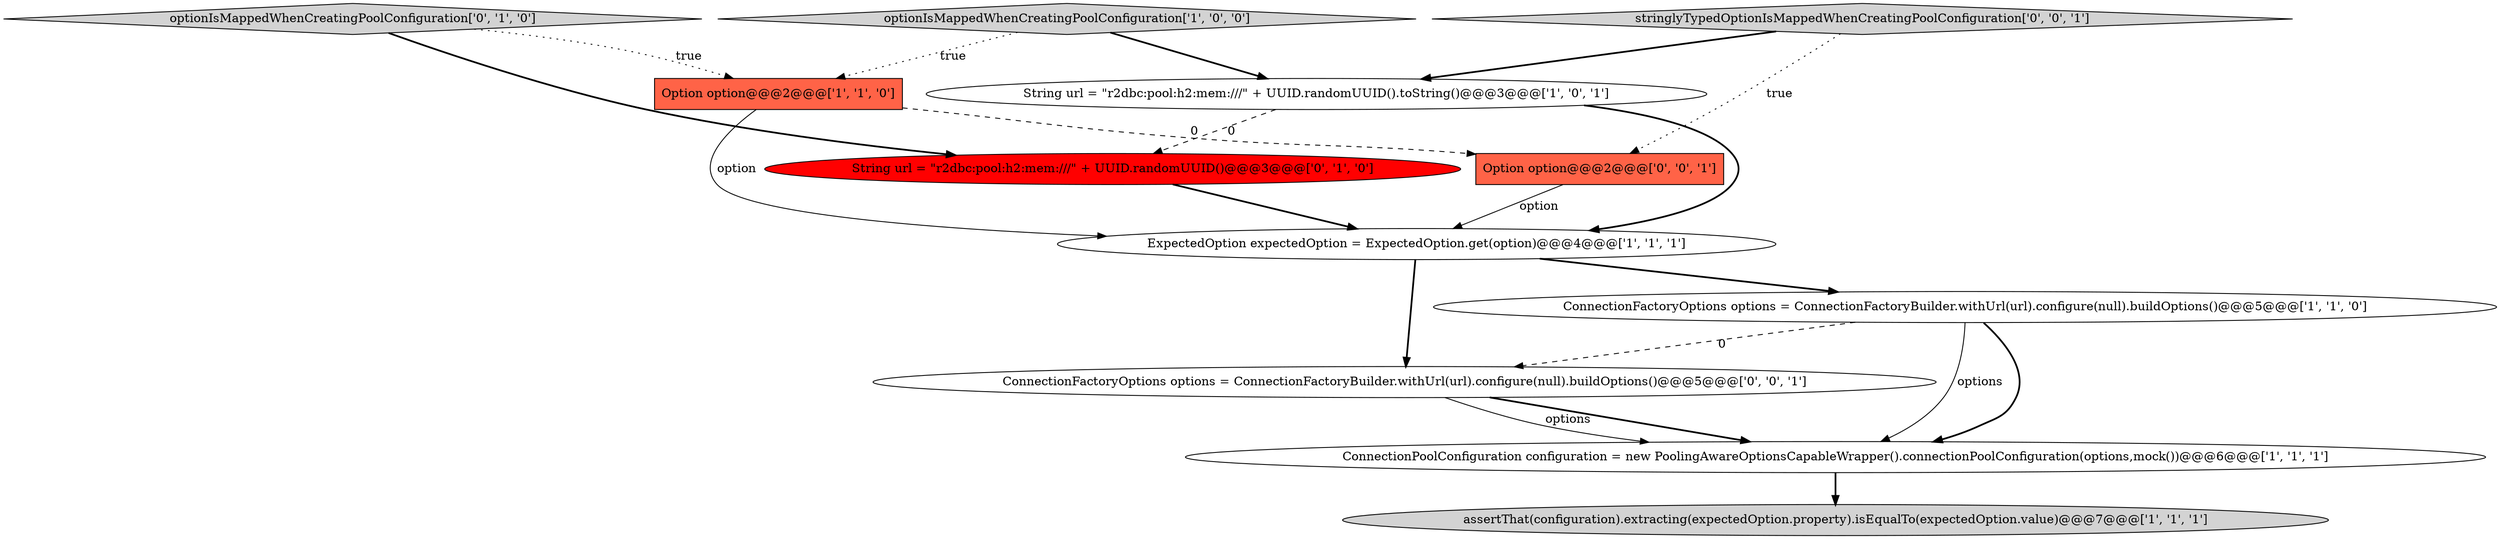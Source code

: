 digraph {
9 [style = filled, label = "Option option@@@2@@@['0', '0', '1']", fillcolor = tomato, shape = box image = "AAA0AAABBB3BBB"];
3 [style = filled, label = "Option option@@@2@@@['1', '1', '0']", fillcolor = tomato, shape = box image = "AAA0AAABBB1BBB"];
10 [style = filled, label = "stringlyTypedOptionIsMappedWhenCreatingPoolConfiguration['0', '0', '1']", fillcolor = lightgray, shape = diamond image = "AAA0AAABBB3BBB"];
5 [style = filled, label = "ConnectionPoolConfiguration configuration = new PoolingAwareOptionsCapableWrapper().connectionPoolConfiguration(options,mock())@@@6@@@['1', '1', '1']", fillcolor = white, shape = ellipse image = "AAA0AAABBB1BBB"];
0 [style = filled, label = "ExpectedOption expectedOption = ExpectedOption.get(option)@@@4@@@['1', '1', '1']", fillcolor = white, shape = ellipse image = "AAA0AAABBB1BBB"];
4 [style = filled, label = "assertThat(configuration).extracting(expectedOption.property).isEqualTo(expectedOption.value)@@@7@@@['1', '1', '1']", fillcolor = lightgray, shape = ellipse image = "AAA0AAABBB1BBB"];
2 [style = filled, label = "optionIsMappedWhenCreatingPoolConfiguration['1', '0', '0']", fillcolor = lightgray, shape = diamond image = "AAA0AAABBB1BBB"];
6 [style = filled, label = "String url = \"r2dbc:pool:h2:mem:///\" + UUID.randomUUID().toString()@@@3@@@['1', '0', '1']", fillcolor = white, shape = ellipse image = "AAA0AAABBB1BBB"];
7 [style = filled, label = "String url = \"r2dbc:pool:h2:mem:///\" + UUID.randomUUID()@@@3@@@['0', '1', '0']", fillcolor = red, shape = ellipse image = "AAA1AAABBB2BBB"];
1 [style = filled, label = "ConnectionFactoryOptions options = ConnectionFactoryBuilder.withUrl(url).configure(null).buildOptions()@@@5@@@['1', '1', '0']", fillcolor = white, shape = ellipse image = "AAA0AAABBB1BBB"];
11 [style = filled, label = "ConnectionFactoryOptions options = ConnectionFactoryBuilder.withUrl(url).configure(null).buildOptions()@@@5@@@['0', '0', '1']", fillcolor = white, shape = ellipse image = "AAA0AAABBB3BBB"];
8 [style = filled, label = "optionIsMappedWhenCreatingPoolConfiguration['0', '1', '0']", fillcolor = lightgray, shape = diamond image = "AAA0AAABBB2BBB"];
1->5 [style = bold, label=""];
2->3 [style = dotted, label="true"];
0->11 [style = bold, label=""];
11->5 [style = bold, label=""];
3->0 [style = solid, label="option"];
6->0 [style = bold, label=""];
7->0 [style = bold, label=""];
3->9 [style = dashed, label="0"];
10->9 [style = dotted, label="true"];
1->5 [style = solid, label="options"];
1->11 [style = dashed, label="0"];
0->1 [style = bold, label=""];
2->6 [style = bold, label=""];
9->0 [style = solid, label="option"];
10->6 [style = bold, label=""];
5->4 [style = bold, label=""];
8->7 [style = bold, label=""];
6->7 [style = dashed, label="0"];
11->5 [style = solid, label="options"];
8->3 [style = dotted, label="true"];
}
